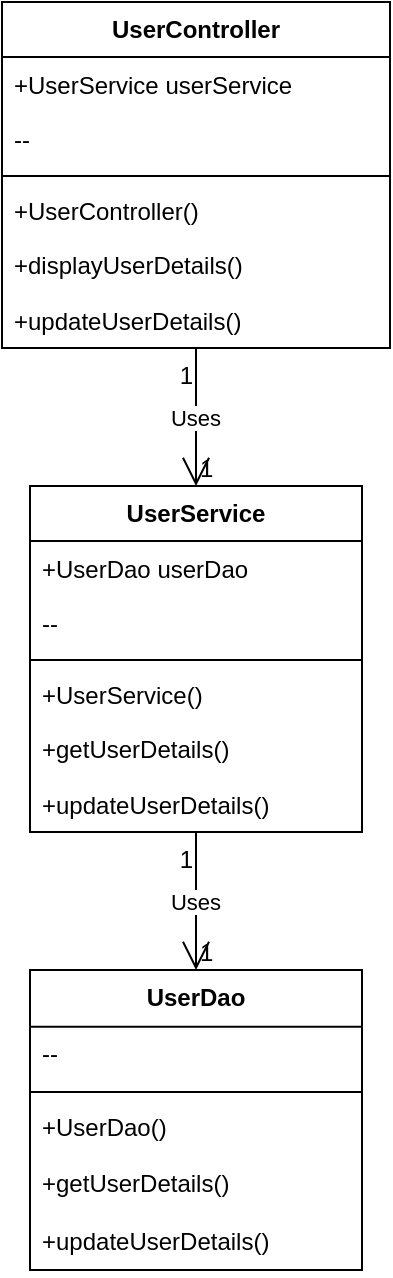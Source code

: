 <mxfile version="24.6.4" type="github">
  <diagram name="Page-1" id="WcbimgASWyKFYWRgDJHT">
    <mxGraphModel>
      <root>
        <mxCell id="0" />
        <mxCell id="1" parent="0" />
        <mxCell id="2" value="UserController" style="swimlane;fontStyle=1;align=center;verticalAlign=top;childLayout=stackLayout;horizontal=1;startSize=27.5;horizontalStack=0;resizeParent=1;resizeParentMax=0;resizeLast=0;collapsible=0;marginBottom=0;" vertex="1" parent="1">
          <mxGeometry x="8" y="8" width="194" height="173" as="geometry" />
        </mxCell>
        <mxCell id="3" value="+UserService userService" style="text;strokeColor=none;fillColor=none;align=left;verticalAlign=top;spacingLeft=4;spacingRight=4;overflow=hidden;rotatable=0;points=[[0,0.5],[1,0.5]];portConstraint=eastwest;" vertex="1" parent="2">
          <mxGeometry y="28" width="194" height="28" as="geometry" />
        </mxCell>
        <mxCell id="4" value="--" style="text;strokeColor=none;fillColor=none;align=left;verticalAlign=top;spacingLeft=4;spacingRight=4;overflow=hidden;rotatable=0;points=[[0,0.5],[1,0.5]];portConstraint=eastwest;" vertex="1" parent="2">
          <mxGeometry y="55" width="194" height="28" as="geometry" />
        </mxCell>
        <mxCell id="5" style="line;strokeWidth=1;fillColor=none;align=left;verticalAlign=middle;spacingTop=-1;spacingLeft=3;spacingRight=3;rotatable=0;labelPosition=right;points=[];portConstraint=eastwest;strokeColor=inherit;" vertex="1" parent="2">
          <mxGeometry y="83" width="194" height="8" as="geometry" />
        </mxCell>
        <mxCell id="6" value="+UserController()" style="text;strokeColor=none;fillColor=none;align=left;verticalAlign=top;spacingLeft=4;spacingRight=4;overflow=hidden;rotatable=0;points=[[0,0.5],[1,0.5]];portConstraint=eastwest;" vertex="1" parent="2">
          <mxGeometry y="91" width="194" height="28" as="geometry" />
        </mxCell>
        <mxCell id="7" value="+displayUserDetails()" style="text;strokeColor=none;fillColor=none;align=left;verticalAlign=top;spacingLeft=4;spacingRight=4;overflow=hidden;rotatable=0;points=[[0,0.5],[1,0.5]];portConstraint=eastwest;" vertex="1" parent="2">
          <mxGeometry y="118" width="194" height="28" as="geometry" />
        </mxCell>
        <mxCell id="8" value="+updateUserDetails()" style="text;strokeColor=none;fillColor=none;align=left;verticalAlign=top;spacingLeft=4;spacingRight=4;overflow=hidden;rotatable=0;points=[[0,0.5],[1,0.5]];portConstraint=eastwest;" vertex="1" parent="2">
          <mxGeometry y="146" width="194" height="28" as="geometry" />
        </mxCell>
        <mxCell id="9" value="UserService" style="swimlane;fontStyle=1;align=center;verticalAlign=top;childLayout=stackLayout;horizontal=1;startSize=27.5;horizontalStack=0;resizeParent=1;resizeParentMax=0;resizeLast=0;collapsible=0;marginBottom=0;" vertex="1" parent="1">
          <mxGeometry x="22" y="250" width="166" height="173" as="geometry" />
        </mxCell>
        <mxCell id="10" value="+UserDao userDao" style="text;strokeColor=none;fillColor=none;align=left;verticalAlign=top;spacingLeft=4;spacingRight=4;overflow=hidden;rotatable=0;points=[[0,0.5],[1,0.5]];portConstraint=eastwest;" vertex="1" parent="9">
          <mxGeometry y="28" width="166" height="28" as="geometry" />
        </mxCell>
        <mxCell id="11" value="--" style="text;strokeColor=none;fillColor=none;align=left;verticalAlign=top;spacingLeft=4;spacingRight=4;overflow=hidden;rotatable=0;points=[[0,0.5],[1,0.5]];portConstraint=eastwest;" vertex="1" parent="9">
          <mxGeometry y="55" width="166" height="28" as="geometry" />
        </mxCell>
        <mxCell id="12" style="line;strokeWidth=1;fillColor=none;align=left;verticalAlign=middle;spacingTop=-1;spacingLeft=3;spacingRight=3;rotatable=0;labelPosition=right;points=[];portConstraint=eastwest;strokeColor=inherit;" vertex="1" parent="9">
          <mxGeometry y="83" width="166" height="8" as="geometry" />
        </mxCell>
        <mxCell id="13" value="+UserService()" style="text;strokeColor=none;fillColor=none;align=left;verticalAlign=top;spacingLeft=4;spacingRight=4;overflow=hidden;rotatable=0;points=[[0,0.5],[1,0.5]];portConstraint=eastwest;" vertex="1" parent="9">
          <mxGeometry y="91" width="166" height="28" as="geometry" />
        </mxCell>
        <mxCell id="14" value="+getUserDetails()" style="text;strokeColor=none;fillColor=none;align=left;verticalAlign=top;spacingLeft=4;spacingRight=4;overflow=hidden;rotatable=0;points=[[0,0.5],[1,0.5]];portConstraint=eastwest;" vertex="1" parent="9">
          <mxGeometry y="118" width="166" height="28" as="geometry" />
        </mxCell>
        <mxCell id="15" value="+updateUserDetails()" style="text;strokeColor=none;fillColor=none;align=left;verticalAlign=top;spacingLeft=4;spacingRight=4;overflow=hidden;rotatable=0;points=[[0,0.5],[1,0.5]];portConstraint=eastwest;" vertex="1" parent="9">
          <mxGeometry y="146" width="166" height="28" as="geometry" />
        </mxCell>
        <mxCell id="16" value="UserDao" style="swimlane;fontStyle=1;align=center;verticalAlign=top;childLayout=stackLayout;horizontal=1;startSize=28.4;horizontalStack=0;resizeParent=1;resizeParentMax=0;resizeLast=0;collapsible=0;marginBottom=0;" vertex="1" parent="1">
          <mxGeometry x="22" y="492" width="166" height="150" as="geometry" />
        </mxCell>
        <mxCell id="17" value="--" style="text;strokeColor=none;fillColor=none;align=left;verticalAlign=top;spacingLeft=4;spacingRight=4;overflow=hidden;rotatable=0;points=[[0,0.5],[1,0.5]];portConstraint=eastwest;" vertex="1" parent="16">
          <mxGeometry y="28" width="166" height="28" as="geometry" />
        </mxCell>
        <mxCell id="18" style="line;strokeWidth=1;fillColor=none;align=left;verticalAlign=middle;spacingTop=-1;spacingLeft=3;spacingRight=3;rotatable=0;labelPosition=right;points=[];portConstraint=eastwest;strokeColor=inherit;" vertex="1" parent="16">
          <mxGeometry y="57" width="166" height="8" as="geometry" />
        </mxCell>
        <mxCell id="19" value="+UserDao()" style="text;strokeColor=none;fillColor=none;align=left;verticalAlign=top;spacingLeft=4;spacingRight=4;overflow=hidden;rotatable=0;points=[[0,0.5],[1,0.5]];portConstraint=eastwest;" vertex="1" parent="16">
          <mxGeometry y="65" width="166" height="28" as="geometry" />
        </mxCell>
        <mxCell id="20" value="+getUserDetails()" style="text;strokeColor=none;fillColor=none;align=left;verticalAlign=top;spacingLeft=4;spacingRight=4;overflow=hidden;rotatable=0;points=[[0,0.5],[1,0.5]];portConstraint=eastwest;" vertex="1" parent="16">
          <mxGeometry y="93" width="166" height="28" as="geometry" />
        </mxCell>
        <mxCell id="21" value="+updateUserDetails()" style="text;strokeColor=none;fillColor=none;align=left;verticalAlign=top;spacingLeft=4;spacingRight=4;overflow=hidden;rotatable=0;points=[[0,0.5],[1,0.5]];portConstraint=eastwest;" vertex="1" parent="16">
          <mxGeometry y="122" width="166" height="28" as="geometry" />
        </mxCell>
        <mxCell id="22" value="Uses" style="curved=1;startArrow=none;endArrow=open;endSize=12;exitX=0.5;exitY=1;entryX=0.5;entryY=0;" edge="1" parent="1" source="2" target="9">
          <mxGeometry relative="1" as="geometry">
            <Array as="points" />
          </mxGeometry>
        </mxCell>
        <mxCell id="23" value="1" style="edgeLabel;resizable=0;labelBackgroundColor=none;fontSize=12;align=right;verticalAlign=top;" vertex="1" parent="22">
          <mxGeometry x="-1" relative="1" as="geometry" />
        </mxCell>
        <mxCell id="24" value="1" style="edgeLabel;resizable=0;labelBackgroundColor=none;fontSize=12;align=left;verticalAlign=bottom;" vertex="1" parent="22">
          <mxGeometry x="1" relative="1" as="geometry" />
        </mxCell>
        <mxCell id="25" value="Uses" style="curved=1;startArrow=none;endArrow=open;endSize=12;exitX=0.5;exitY=1;entryX=0.5;entryY=0;" edge="1" parent="1" source="9" target="16">
          <mxGeometry relative="1" as="geometry">
            <Array as="points" />
          </mxGeometry>
        </mxCell>
        <mxCell id="26" value="1" style="edgeLabel;resizable=0;labelBackgroundColor=none;fontSize=12;align=right;verticalAlign=top;" vertex="1" parent="25">
          <mxGeometry x="-1" relative="1" as="geometry" />
        </mxCell>
        <mxCell id="27" value="1" style="edgeLabel;resizable=0;labelBackgroundColor=none;fontSize=12;align=left;verticalAlign=bottom;" vertex="1" parent="25">
          <mxGeometry x="1" relative="1" as="geometry" />
        </mxCell>
      </root>
    </mxGraphModel>
  </diagram>
</mxfile>
